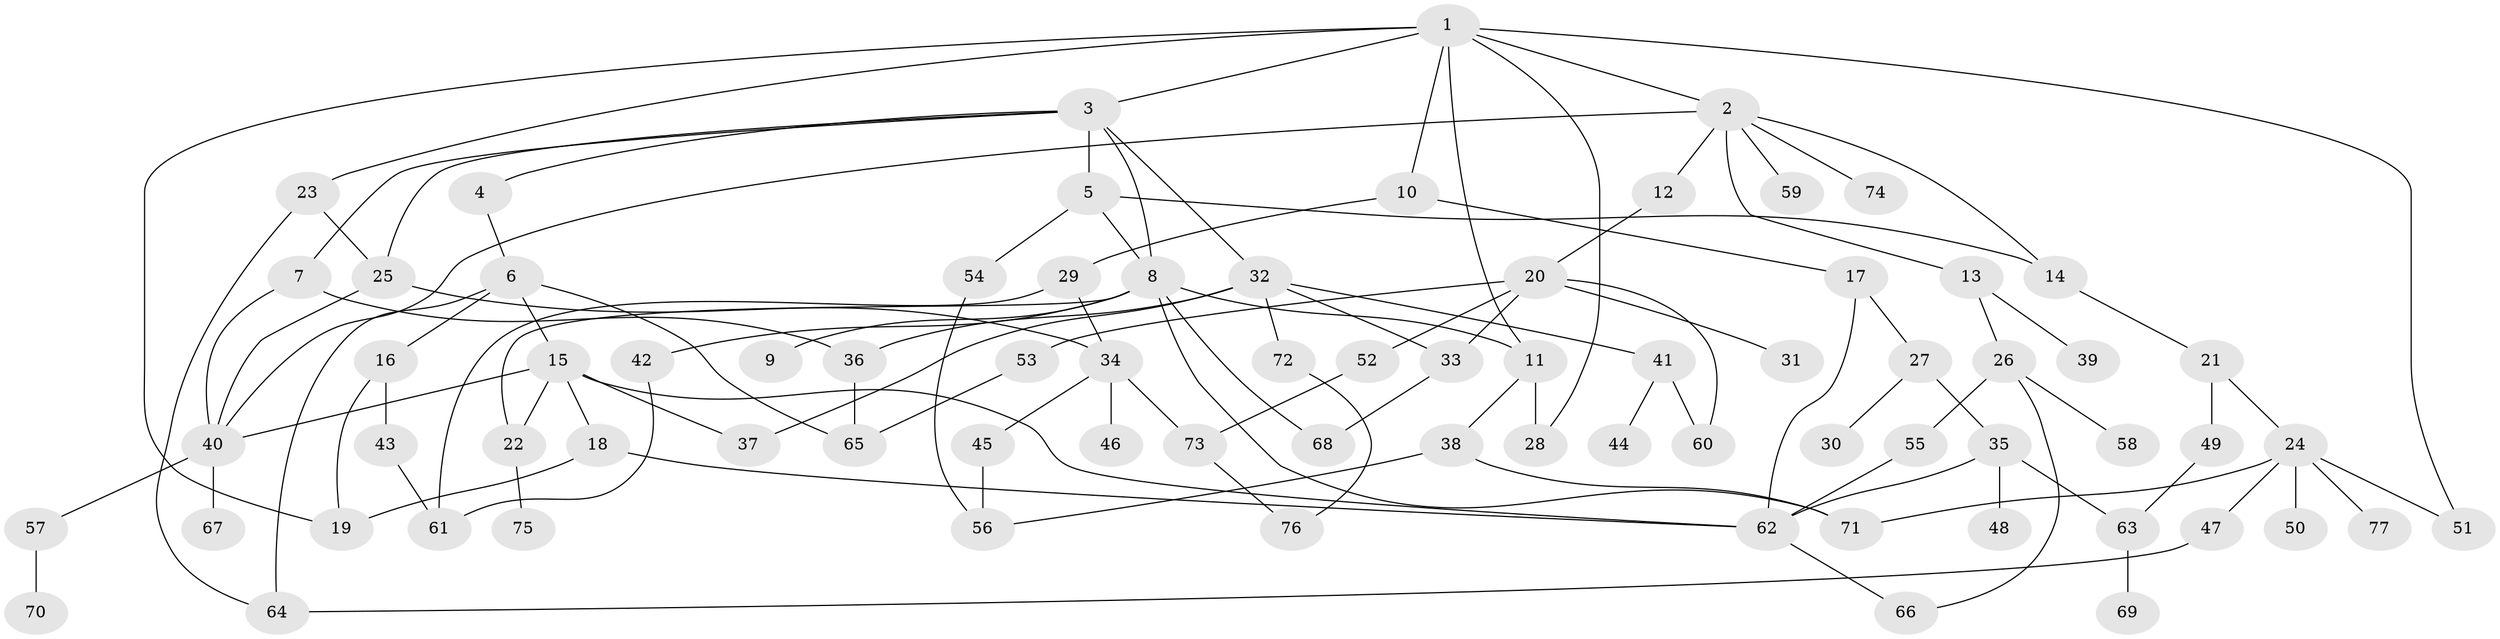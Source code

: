 // Generated by graph-tools (version 1.1) at 2025/13/03/09/25 04:13:31]
// undirected, 77 vertices, 112 edges
graph export_dot {
graph [start="1"]
  node [color=gray90,style=filled];
  1;
  2;
  3;
  4;
  5;
  6;
  7;
  8;
  9;
  10;
  11;
  12;
  13;
  14;
  15;
  16;
  17;
  18;
  19;
  20;
  21;
  22;
  23;
  24;
  25;
  26;
  27;
  28;
  29;
  30;
  31;
  32;
  33;
  34;
  35;
  36;
  37;
  38;
  39;
  40;
  41;
  42;
  43;
  44;
  45;
  46;
  47;
  48;
  49;
  50;
  51;
  52;
  53;
  54;
  55;
  56;
  57;
  58;
  59;
  60;
  61;
  62;
  63;
  64;
  65;
  66;
  67;
  68;
  69;
  70;
  71;
  72;
  73;
  74;
  75;
  76;
  77;
  1 -- 2;
  1 -- 3;
  1 -- 10;
  1 -- 23;
  1 -- 28;
  1 -- 51;
  1 -- 11;
  1 -- 19;
  2 -- 12;
  2 -- 13;
  2 -- 14;
  2 -- 40;
  2 -- 59;
  2 -- 74;
  3 -- 4;
  3 -- 5;
  3 -- 7;
  3 -- 8;
  3 -- 25;
  3 -- 32;
  4 -- 6;
  5 -- 54;
  5 -- 8;
  5 -- 14;
  6 -- 15;
  6 -- 16;
  6 -- 65;
  6 -- 64;
  7 -- 36;
  7 -- 40;
  8 -- 9;
  8 -- 11;
  8 -- 42;
  8 -- 68;
  8 -- 22;
  8 -- 71;
  10 -- 17;
  10 -- 29;
  11 -- 38;
  11 -- 28;
  12 -- 20;
  13 -- 26;
  13 -- 39;
  14 -- 21;
  15 -- 18;
  15 -- 22;
  15 -- 62;
  15 -- 37;
  15 -- 40;
  16 -- 43;
  16 -- 19;
  17 -- 27;
  17 -- 62;
  18 -- 19;
  18 -- 62;
  20 -- 31;
  20 -- 33;
  20 -- 52;
  20 -- 53;
  20 -- 60;
  21 -- 24;
  21 -- 49;
  22 -- 75;
  23 -- 64;
  23 -- 25;
  24 -- 47;
  24 -- 50;
  24 -- 77;
  24 -- 51;
  24 -- 71;
  25 -- 34;
  25 -- 40;
  26 -- 55;
  26 -- 58;
  26 -- 66;
  27 -- 30;
  27 -- 35;
  29 -- 61;
  29 -- 34;
  32 -- 37;
  32 -- 41;
  32 -- 72;
  32 -- 33;
  32 -- 36;
  33 -- 68;
  34 -- 45;
  34 -- 46;
  34 -- 73;
  35 -- 48;
  35 -- 62;
  35 -- 63;
  36 -- 65;
  38 -- 56;
  38 -- 71;
  40 -- 57;
  40 -- 67;
  41 -- 44;
  41 -- 60;
  42 -- 61;
  43 -- 61;
  45 -- 56;
  47 -- 64;
  49 -- 63;
  52 -- 73;
  53 -- 65;
  54 -- 56;
  55 -- 62;
  57 -- 70;
  62 -- 66;
  63 -- 69;
  72 -- 76;
  73 -- 76;
}
